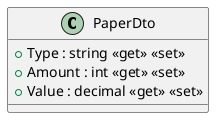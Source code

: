 @startuml
class PaperDto {
    + Type : string <<get>> <<set>>
    + Amount : int <<get>> <<set>>
    + Value : decimal <<get>> <<set>>
}
@enduml

